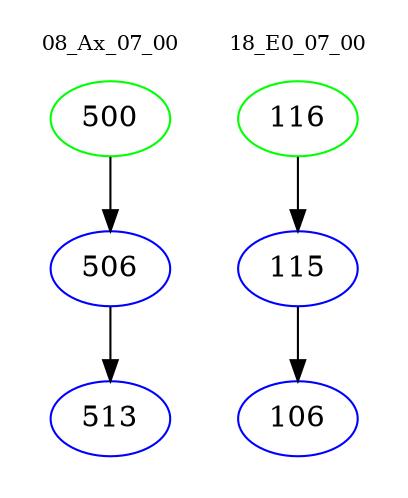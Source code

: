 digraph{
subgraph cluster_0 {
color = white
label = "08_Ax_07_00";
fontsize=10;
T0_500 [label="500", color="green"]
T0_500 -> T0_506 [color="black"]
T0_506 [label="506", color="blue"]
T0_506 -> T0_513 [color="black"]
T0_513 [label="513", color="blue"]
}
subgraph cluster_1 {
color = white
label = "18_E0_07_00";
fontsize=10;
T1_116 [label="116", color="green"]
T1_116 -> T1_115 [color="black"]
T1_115 [label="115", color="blue"]
T1_115 -> T1_106 [color="black"]
T1_106 [label="106", color="blue"]
}
}
